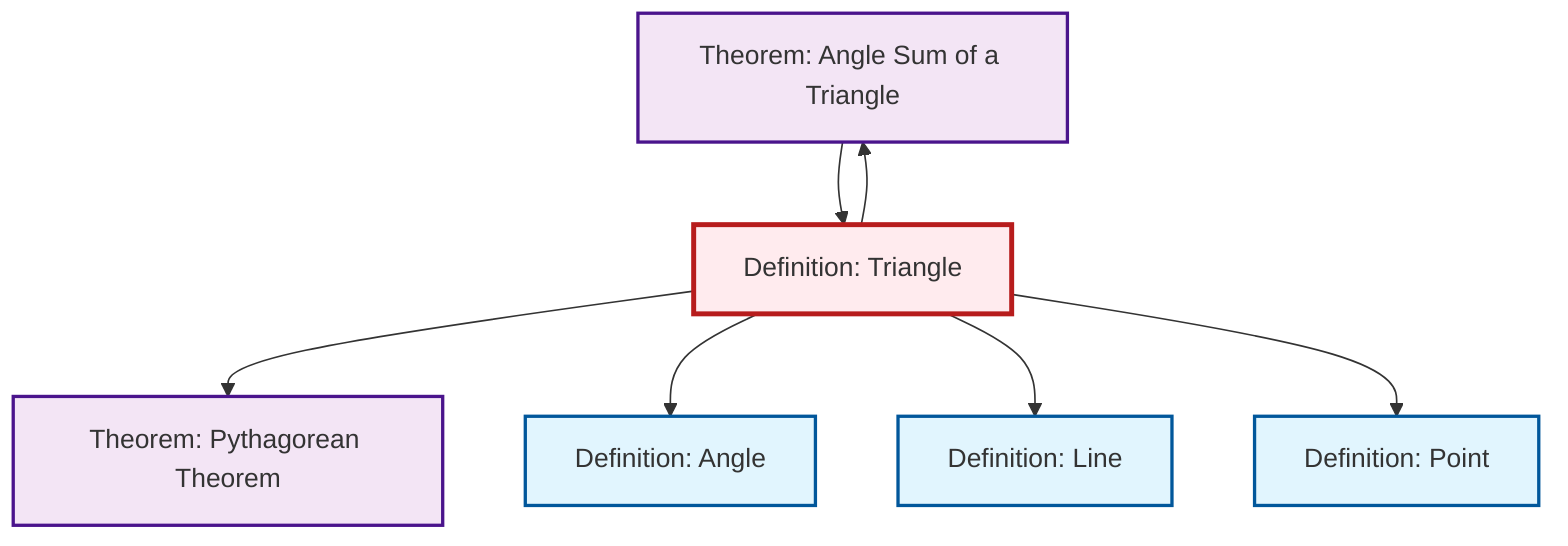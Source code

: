 graph TD
    classDef definition fill:#e1f5fe,stroke:#01579b,stroke-width:2px
    classDef theorem fill:#f3e5f5,stroke:#4a148c,stroke-width:2px
    classDef axiom fill:#fff3e0,stroke:#e65100,stroke-width:2px
    classDef example fill:#e8f5e9,stroke:#1b5e20,stroke-width:2px
    classDef current fill:#ffebee,stroke:#b71c1c,stroke-width:3px
    thm-angle-sum-triangle["Theorem: Angle Sum of a Triangle"]:::theorem
    def-triangle["Definition: Triangle"]:::definition
    def-angle["Definition: Angle"]:::definition
    thm-pythagorean["Theorem: Pythagorean Theorem"]:::theorem
    def-point["Definition: Point"]:::definition
    def-line["Definition: Line"]:::definition
    thm-angle-sum-triangle --> def-triangle
    def-triangle --> thm-pythagorean
    def-triangle --> def-angle
    def-triangle --> def-line
    def-triangle --> def-point
    def-triangle --> thm-angle-sum-triangle
    class def-triangle current